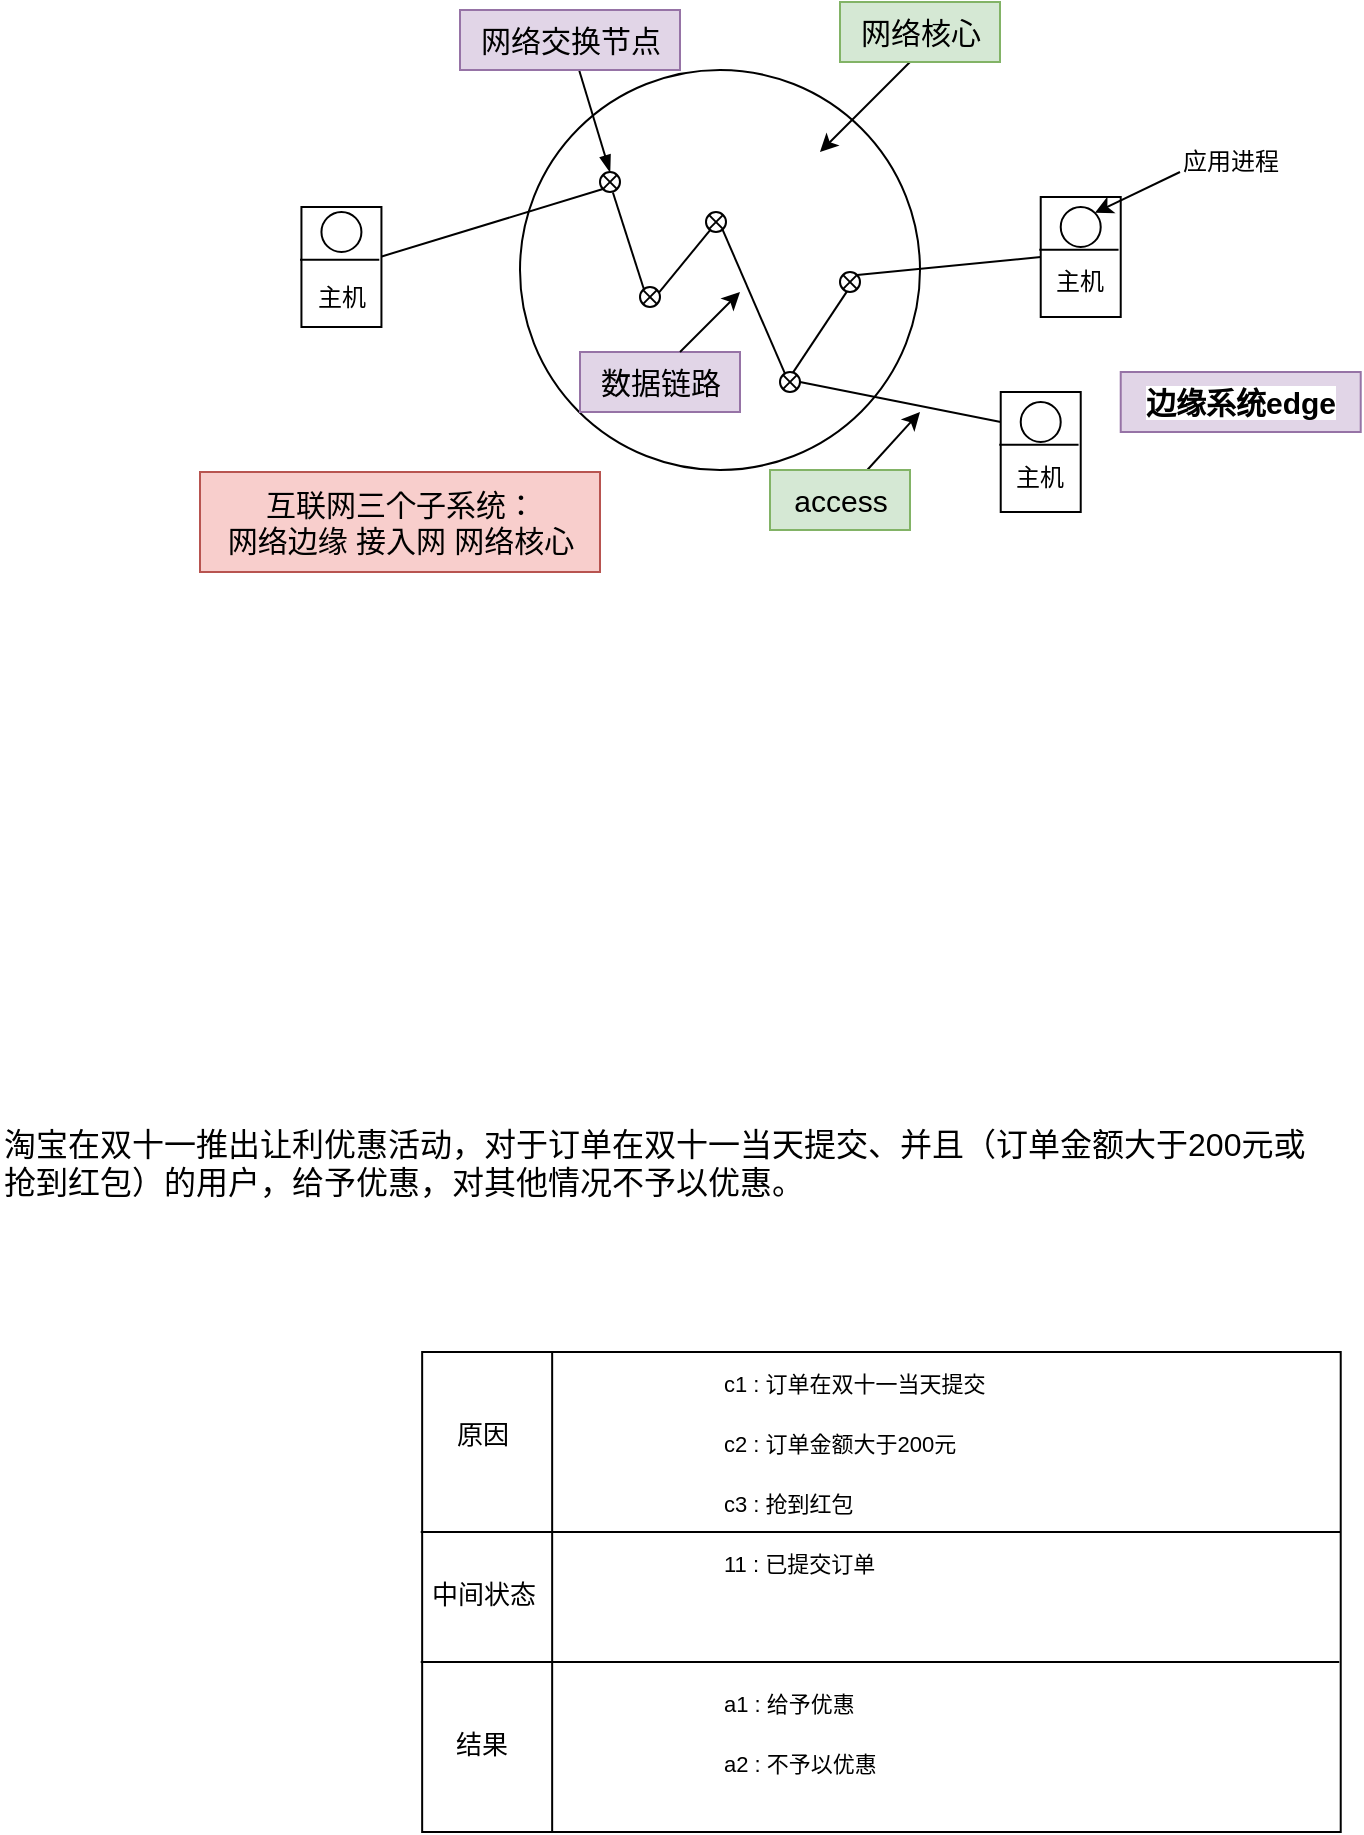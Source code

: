<mxfile version="20.5.3" type="github">
  <diagram id="7_3nWAONBvqbhg6zF68n" name="第 1 页">
    <mxGraphModel dx="593" dy="356" grid="1" gridSize="10" guides="1" tooltips="1" connect="1" arrows="1" fold="1" page="1" pageScale="1" pageWidth="827" pageHeight="1169" math="0" shadow="0">
      <root>
        <mxCell id="0" />
        <mxCell id="1" parent="0" />
        <mxCell id="4xKS2BO0SPP-DSH_cFb6-1" value="" style="ellipse;whiteSpace=wrap;html=1;aspect=fixed;" parent="1" vertex="1">
          <mxGeometry x="310" y="1199" width="200" height="200" as="geometry" />
        </mxCell>
        <mxCell id="4xKS2BO0SPP-DSH_cFb6-40" style="edgeStyle=none;rounded=0;orthogonalLoop=1;jettySize=auto;html=1;exitX=0.5;exitY=0;exitDx=0;exitDy=0;fontSize=15;startArrow=blockThin;startFill=1;endArrow=none;endFill=0;" parent="1" target="4xKS2BO0SPP-DSH_cFb6-39" edge="1">
          <mxGeometry relative="1" as="geometry">
            <mxPoint x="355" y="1250" as="sourcePoint" />
          </mxGeometry>
        </mxCell>
        <mxCell id="4xKS2BO0SPP-DSH_cFb6-13" style="edgeStyle=none;rounded=0;orthogonalLoop=1;jettySize=auto;html=1;exitX=0.729;exitY=0.881;exitDx=0;exitDy=0;entryX=0.265;entryY=0.119;entryDx=0;entryDy=0;entryPerimeter=0;startArrow=none;startFill=0;endArrow=none;endFill=0;exitPerimeter=0;" parent="1" edge="1">
          <mxGeometry relative="1" as="geometry">
            <mxPoint x="411.29" y="1278.81" as="sourcePoint" />
            <mxPoint x="442.65" y="1351.19" as="targetPoint" />
          </mxGeometry>
        </mxCell>
        <mxCell id="4xKS2BO0SPP-DSH_cFb6-12" style="edgeStyle=none;rounded=0;orthogonalLoop=1;jettySize=auto;html=1;exitX=1;exitY=0;exitDx=0;exitDy=0;entryX=0;entryY=1;entryDx=0;entryDy=0;startArrow=none;startFill=0;endArrow=none;endFill=0;" parent="1" edge="1">
          <mxGeometry relative="1" as="geometry">
            <mxPoint x="378.536" y="1311.464" as="sourcePoint" />
            <mxPoint x="405.464" y="1278.536" as="targetPoint" />
          </mxGeometry>
        </mxCell>
        <mxCell id="4xKS2BO0SPP-DSH_cFb6-14" style="edgeStyle=none;rounded=0;orthogonalLoop=1;jettySize=auto;html=1;exitX=0.374;exitY=0.932;exitDx=0;exitDy=0;entryX=0.639;entryY=0.042;entryDx=0;entryDy=0;entryPerimeter=0;startArrow=none;startFill=0;endArrow=none;endFill=0;exitPerimeter=0;" parent="1" edge="1">
          <mxGeometry relative="1" as="geometry">
            <mxPoint x="473.74" y="1309.32" as="sourcePoint" />
            <mxPoint x="446.39" y="1350.42" as="targetPoint" />
          </mxGeometry>
        </mxCell>
        <mxCell id="4xKS2BO0SPP-DSH_cFb6-11" value="" style="endArrow=none;html=1;rounded=0;startArrow=none;startFill=0;exitX=0.232;exitY=-0.023;exitDx=0;exitDy=0;entryX=0.645;entryY=1.023;entryDx=0;entryDy=0;entryPerimeter=0;exitPerimeter=0;" parent="1" edge="1">
          <mxGeometry width="50" height="50" relative="1" as="geometry">
            <mxPoint x="372.32" y="1309.77" as="sourcePoint" />
            <mxPoint x="356.45" y="1260.23" as="targetPoint" />
          </mxGeometry>
        </mxCell>
        <mxCell id="4xKS2BO0SPP-DSH_cFb6-18" style="edgeStyle=none;rounded=0;orthogonalLoop=1;jettySize=auto;html=1;exitX=1;exitY=0.5;exitDx=0;exitDy=0;entryX=0;entryY=1;entryDx=0;entryDy=0;startArrow=none;startFill=0;endArrow=none;endFill=0;" parent="1" target="4xKS2BO0SPP-DSH_cFb6-55" edge="1">
          <mxGeometry relative="1" as="geometry">
            <mxPoint x="240" y="1292.5" as="sourcePoint" />
          </mxGeometry>
        </mxCell>
        <mxCell id="4xKS2BO0SPP-DSH_cFb6-17" style="edgeStyle=none;rounded=0;orthogonalLoop=1;jettySize=auto;html=1;exitX=0;exitY=0.5;exitDx=0;exitDy=0;entryX=1;entryY=0;entryDx=0;entryDy=0;startArrow=none;startFill=0;endArrow=none;endFill=0;" parent="1" source="4xKS2BO0SPP-DSH_cFb6-16" target="4xKS2BO0SPP-DSH_cFb6-50" edge="1">
          <mxGeometry relative="1" as="geometry" />
        </mxCell>
        <mxCell id="4xKS2BO0SPP-DSH_cFb6-16" value="" style="rounded=0;whiteSpace=wrap;html=1;" parent="1" vertex="1">
          <mxGeometry x="570.36" y="1262.5" width="40" height="60" as="geometry" />
        </mxCell>
        <mxCell id="4xKS2BO0SPP-DSH_cFb6-20" style="edgeStyle=none;rounded=0;orthogonalLoop=1;jettySize=auto;html=1;exitX=-0.018;exitY=0.44;exitDx=0;exitDy=0;startArrow=none;startFill=0;endArrow=none;endFill=0;entryX=0.973;entryY=0.44;entryDx=0;entryDy=0;entryPerimeter=0;exitPerimeter=0;" parent="1" source="4xKS2BO0SPP-DSH_cFb6-16" target="4xKS2BO0SPP-DSH_cFb6-16" edge="1">
          <mxGeometry relative="1" as="geometry">
            <mxPoint x="610.36" y="1282.5" as="targetPoint" />
          </mxGeometry>
        </mxCell>
        <mxCell id="4xKS2BO0SPP-DSH_cFb6-21" value="主机" style="text;html=1;strokeColor=none;fillColor=none;align=center;verticalAlign=middle;whiteSpace=wrap;rounded=0;" parent="1" vertex="1">
          <mxGeometry x="560" y="1290" width="60" height="30" as="geometry" />
        </mxCell>
        <mxCell id="4xKS2BO0SPP-DSH_cFb6-23" style="edgeStyle=none;rounded=0;orthogonalLoop=1;jettySize=auto;html=1;exitX=1;exitY=0;exitDx=0;exitDy=0;startArrow=classic;startFill=1;endArrow=none;endFill=0;" parent="1" source="4xKS2BO0SPP-DSH_cFb6-22" edge="1">
          <mxGeometry relative="1" as="geometry">
            <mxPoint x="640" y="1250" as="targetPoint" />
          </mxGeometry>
        </mxCell>
        <mxCell id="4xKS2BO0SPP-DSH_cFb6-22" value="" style="ellipse;whiteSpace=wrap;html=1;" parent="1" vertex="1">
          <mxGeometry x="580.36" y="1267.5" width="20" height="20" as="geometry" />
        </mxCell>
        <mxCell id="4xKS2BO0SPP-DSH_cFb6-24" value="应用进程" style="text;html=1;align=center;verticalAlign=middle;resizable=0;points=[];autosize=1;strokeColor=none;fillColor=none;" parent="1" vertex="1">
          <mxGeometry x="630" y="1230" width="70" height="30" as="geometry" />
        </mxCell>
        <mxCell id="4xKS2BO0SPP-DSH_cFb6-25" value="" style="rounded=0;whiteSpace=wrap;html=1;" parent="1" vertex="1">
          <mxGeometry x="200.72" y="1267.5" width="40" height="60" as="geometry" />
        </mxCell>
        <mxCell id="4xKS2BO0SPP-DSH_cFb6-26" style="edgeStyle=none;rounded=0;orthogonalLoop=1;jettySize=auto;html=1;exitX=-0.018;exitY=0.44;exitDx=0;exitDy=0;startArrow=none;startFill=0;endArrow=none;endFill=0;entryX=0.973;entryY=0.44;entryDx=0;entryDy=0;entryPerimeter=0;exitPerimeter=0;" parent="1" source="4xKS2BO0SPP-DSH_cFb6-25" target="4xKS2BO0SPP-DSH_cFb6-25" edge="1">
          <mxGeometry relative="1" as="geometry">
            <mxPoint x="250.72" y="1342.5" as="targetPoint" />
          </mxGeometry>
        </mxCell>
        <mxCell id="4xKS2BO0SPP-DSH_cFb6-27" value="" style="ellipse;whiteSpace=wrap;html=1;" parent="1" vertex="1">
          <mxGeometry x="210.72" y="1270" width="20" height="20" as="geometry" />
        </mxCell>
        <mxCell id="4xKS2BO0SPP-DSH_cFb6-29" value="主机" style="text;html=1;strokeColor=none;fillColor=none;align=center;verticalAlign=middle;whiteSpace=wrap;rounded=0;" parent="1" vertex="1">
          <mxGeometry x="190.72" y="1297.5" width="60" height="30" as="geometry" />
        </mxCell>
        <mxCell id="4xKS2BO0SPP-DSH_cFb6-31" value="" style="rounded=0;whiteSpace=wrap;html=1;" parent="1" vertex="1">
          <mxGeometry x="550.36" y="1360" width="40" height="60" as="geometry" />
        </mxCell>
        <mxCell id="4xKS2BO0SPP-DSH_cFb6-32" style="edgeStyle=none;rounded=0;orthogonalLoop=1;jettySize=auto;html=1;exitX=-0.018;exitY=0.44;exitDx=0;exitDy=0;startArrow=none;startFill=0;endArrow=none;endFill=0;entryX=0.973;entryY=0.44;entryDx=0;entryDy=0;entryPerimeter=0;exitPerimeter=0;" parent="1" source="4xKS2BO0SPP-DSH_cFb6-31" target="4xKS2BO0SPP-DSH_cFb6-31" edge="1">
          <mxGeometry relative="1" as="geometry">
            <mxPoint x="590.36" y="1380" as="targetPoint" />
          </mxGeometry>
        </mxCell>
        <mxCell id="4xKS2BO0SPP-DSH_cFb6-33" value="主机" style="text;html=1;strokeColor=none;fillColor=none;align=center;verticalAlign=middle;whiteSpace=wrap;rounded=0;" parent="1" vertex="1">
          <mxGeometry x="540" y="1387.5" width="60" height="30" as="geometry" />
        </mxCell>
        <mxCell id="4xKS2BO0SPP-DSH_cFb6-34" value="" style="ellipse;whiteSpace=wrap;html=1;" parent="1" vertex="1">
          <mxGeometry x="560.36" y="1365" width="20" height="20" as="geometry" />
        </mxCell>
        <mxCell id="4xKS2BO0SPP-DSH_cFb6-37" value="&lt;font style=&quot;font-size: 15px;&quot;&gt;&lt;b style=&quot;background-color: rgb(255, 255, 255);&quot;&gt;边缘系统edge&lt;/b&gt;&lt;/font&gt;" style="text;html=1;align=center;verticalAlign=middle;resizable=0;points=[];autosize=1;strokeColor=#9673a6;fillColor=#e1d5e7;" parent="1" vertex="1">
          <mxGeometry x="610.36" y="1350" width="120" height="30" as="geometry" />
        </mxCell>
        <mxCell id="4xKS2BO0SPP-DSH_cFb6-39" value="网络交换节点" style="text;html=1;align=center;verticalAlign=middle;resizable=0;points=[];autosize=1;strokeColor=#9673a6;fillColor=#e1d5e7;fontSize=15;" parent="1" vertex="1">
          <mxGeometry x="280" y="1169" width="110" height="30" as="geometry" />
        </mxCell>
        <mxCell id="4xKS2BO0SPP-DSH_cFb6-41" value="数据链路" style="text;html=1;align=center;verticalAlign=middle;resizable=0;points=[];autosize=1;strokeColor=#9673a6;fillColor=#e1d5e7;fontSize=15;" parent="1" vertex="1">
          <mxGeometry x="340" y="1340" width="80" height="30" as="geometry" />
        </mxCell>
        <mxCell id="4xKS2BO0SPP-DSH_cFb6-44" value="" style="endArrow=classic;html=1;rounded=0;fontSize=15;exitX=0.625;exitY=0;exitDx=0;exitDy=0;exitPerimeter=0;" parent="1" source="4xKS2BO0SPP-DSH_cFb6-41" edge="1">
          <mxGeometry width="50" height="50" relative="1" as="geometry">
            <mxPoint x="400" y="1310" as="sourcePoint" />
            <mxPoint x="420" y="1310" as="targetPoint" />
          </mxGeometry>
        </mxCell>
        <mxCell id="4xKS2BO0SPP-DSH_cFb6-50" value="" style="shape=sumEllipse;perimeter=ellipsePerimeter;whiteSpace=wrap;html=1;backgroundOutline=1;labelBackgroundColor=#;fontSize=15;" parent="1" vertex="1">
          <mxGeometry x="470" y="1300" width="10" height="10" as="geometry" />
        </mxCell>
        <mxCell id="4xKS2BO0SPP-DSH_cFb6-58" style="edgeStyle=none;rounded=0;orthogonalLoop=1;jettySize=auto;html=1;exitX=1;exitY=0.5;exitDx=0;exitDy=0;entryX=0;entryY=0.25;entryDx=0;entryDy=0;fontSize=15;startArrow=none;startFill=0;endArrow=none;endFill=0;" parent="1" source="4xKS2BO0SPP-DSH_cFb6-51" target="4xKS2BO0SPP-DSH_cFb6-31" edge="1">
          <mxGeometry relative="1" as="geometry" />
        </mxCell>
        <mxCell id="4xKS2BO0SPP-DSH_cFb6-51" value="" style="shape=sumEllipse;perimeter=ellipsePerimeter;whiteSpace=wrap;html=1;backgroundOutline=1;labelBackgroundColor=#;fontSize=15;" parent="1" vertex="1">
          <mxGeometry x="440" y="1350" width="10" height="10" as="geometry" />
        </mxCell>
        <mxCell id="4xKS2BO0SPP-DSH_cFb6-53" value="" style="shape=sumEllipse;perimeter=ellipsePerimeter;whiteSpace=wrap;html=1;backgroundOutline=1;labelBackgroundColor=#;fontSize=15;direction=south;" parent="1" vertex="1">
          <mxGeometry x="403" y="1270" width="10" height="10" as="geometry" />
        </mxCell>
        <mxCell id="4xKS2BO0SPP-DSH_cFb6-54" value="" style="shape=sumEllipse;perimeter=ellipsePerimeter;whiteSpace=wrap;html=1;backgroundOutline=1;labelBackgroundColor=#;fontSize=15;" parent="1" vertex="1">
          <mxGeometry x="370" y="1307.5" width="10" height="10" as="geometry" />
        </mxCell>
        <mxCell id="4xKS2BO0SPP-DSH_cFb6-55" value="" style="shape=sumEllipse;perimeter=ellipsePerimeter;whiteSpace=wrap;html=1;backgroundOutline=1;labelBackgroundColor=#;fontSize=15;" parent="1" vertex="1">
          <mxGeometry x="350" y="1250" width="10" height="10" as="geometry" />
        </mxCell>
        <mxCell id="4xKS2BO0SPP-DSH_cFb6-56" value="" style="endArrow=none;html=1;rounded=0;fontSize=15;startArrow=classic;startFill=1;endFill=0;" parent="1" edge="1">
          <mxGeometry width="50" height="50" relative="1" as="geometry">
            <mxPoint x="460" y="1240" as="sourcePoint" />
            <mxPoint x="510" y="1190" as="targetPoint" />
          </mxGeometry>
        </mxCell>
        <mxCell id="4xKS2BO0SPP-DSH_cFb6-57" value="网络核心" style="text;html=1;align=center;verticalAlign=middle;resizable=0;points=[];autosize=1;strokeColor=#82b366;fillColor=#d5e8d4;fontSize=15;" parent="1" vertex="1">
          <mxGeometry x="470" y="1165" width="80" height="30" as="geometry" />
        </mxCell>
        <mxCell id="4xKS2BO0SPP-DSH_cFb6-59" value="" style="endArrow=classic;html=1;rounded=0;fontSize=15;" parent="1" source="4xKS2BO0SPP-DSH_cFb6-60" edge="1">
          <mxGeometry width="50" height="50" relative="1" as="geometry">
            <mxPoint x="480" y="1410" as="sourcePoint" />
            <mxPoint x="510" y="1370" as="targetPoint" />
          </mxGeometry>
        </mxCell>
        <mxCell id="4xKS2BO0SPP-DSH_cFb6-60" value="access" style="text;html=1;align=center;verticalAlign=middle;resizable=0;points=[];autosize=1;strokeColor=#82b366;fillColor=#d5e8d4;fontSize=15;" parent="1" vertex="1">
          <mxGeometry x="435" y="1399" width="70" height="30" as="geometry" />
        </mxCell>
        <mxCell id="4xKS2BO0SPP-DSH_cFb6-61" value="互联网三个子系统：&lt;br&gt;网络边缘 接入网 网络核心" style="text;html=1;align=center;verticalAlign=middle;resizable=0;points=[];autosize=1;strokeColor=#b85450;fillColor=#f8cecc;fontSize=15;" parent="1" vertex="1">
          <mxGeometry x="150" y="1400" width="200" height="50" as="geometry" />
        </mxCell>
        <mxCell id="IB9hqiOk1aJsNqtFWWth-1" value="&lt;span style=&quot;font-size: 16px;&quot;&gt;淘宝在双十一推出让利优惠活动，对于订单在双十一当天提交、并且（订单金额大于&lt;span lang=&quot;EN-US&quot;&gt;200&lt;/span&gt;元或抢到红包）的用户，给予优惠，对其他情况不予以优惠。&lt;/span&gt;" style="text;whiteSpace=wrap;html=1;" vertex="1" parent="1">
          <mxGeometry x="50" y="1720" width="660" height="50" as="geometry" />
        </mxCell>
        <mxCell id="IB9hqiOk1aJsNqtFWWth-94" value="" style="group" vertex="1" connectable="0" parent="1">
          <mxGeometry x="260.36" y="1840" width="463.64" height="240" as="geometry" />
        </mxCell>
        <mxCell id="IB9hqiOk1aJsNqtFWWth-90" value="" style="verticalLabelPosition=bottom;verticalAlign=top;html=1;shape=mxgraph.basic.rect;fillColor2=none;strokeWidth=1;size=20;indent=5;fontSize=16;" vertex="1" parent="IB9hqiOk1aJsNqtFWWth-94">
          <mxGeometry x="0.72" width="459.28" height="240" as="geometry" />
        </mxCell>
        <mxCell id="IB9hqiOk1aJsNqtFWWth-91" value="" style="line;strokeWidth=1;html=1;perimeter=backbonePerimeter;points=[];outlineConnect=0;fontSize=16;" vertex="1" parent="IB9hqiOk1aJsNqtFWWth-94">
          <mxGeometry y="85" width="460" height="10" as="geometry" />
        </mxCell>
        <mxCell id="IB9hqiOk1aJsNqtFWWth-92" value="" style="line;strokeWidth=1;html=1;perimeter=backbonePerimeter;points=[];outlineConnect=0;fontSize=16;" vertex="1" parent="IB9hqiOk1aJsNqtFWWth-94">
          <mxGeometry y="150" width="459.28" height="10" as="geometry" />
        </mxCell>
        <mxCell id="IB9hqiOk1aJsNqtFWWth-93" value="" style="line;strokeWidth=1;direction=south;html=1;perimeter=backbonePerimeter;points=[];outlineConnect=0;fontSize=16;" vertex="1" parent="IB9hqiOk1aJsNqtFWWth-94">
          <mxGeometry x="60.72" width="10" height="240" as="geometry" />
        </mxCell>
        <mxCell id="IB9hqiOk1aJsNqtFWWth-95" value="&lt;font style=&quot;font-size: 13px;&quot;&gt;原因&lt;/font&gt;" style="text;html=1;strokeColor=none;fillColor=none;align=center;verticalAlign=middle;whiteSpace=wrap;rounded=0;strokeWidth=1;fontSize=16;" vertex="1" parent="IB9hqiOk1aJsNqtFWWth-94">
          <mxGeometry x="1.44" y="20" width="59.28" height="40" as="geometry" />
        </mxCell>
        <mxCell id="IB9hqiOk1aJsNqtFWWth-96" value="&lt;font style=&quot;font-size: 13px;&quot;&gt;中间状态&lt;/font&gt;" style="text;html=1;strokeColor=none;fillColor=none;align=center;verticalAlign=middle;whiteSpace=wrap;rounded=0;strokeWidth=1;fontSize=16;" vertex="1" parent="IB9hqiOk1aJsNqtFWWth-94">
          <mxGeometry x="1.44" y="105" width="60" height="30" as="geometry" />
        </mxCell>
        <mxCell id="IB9hqiOk1aJsNqtFWWth-97" value="&lt;font style=&quot;font-size: 13px;&quot;&gt;结果&lt;/font&gt;" style="text;html=1;strokeColor=none;fillColor=none;align=center;verticalAlign=middle;whiteSpace=wrap;rounded=0;strokeWidth=1;fontSize=16;" vertex="1" parent="IB9hqiOk1aJsNqtFWWth-94">
          <mxGeometry x="0.72" y="180" width="60" height="30" as="geometry" />
        </mxCell>
        <mxCell id="IB9hqiOk1aJsNqtFWWth-99" value="&lt;font style=&quot;font-size: 11px;&quot;&gt;c1 : 订单在双十一当天提交&lt;/font&gt;" style="text;html=1;strokeColor=none;fillColor=none;align=left;verticalAlign=middle;whiteSpace=wrap;rounded=0;strokeWidth=1;fontSize=13;" vertex="1" parent="IB9hqiOk1aJsNqtFWWth-94">
          <mxGeometry x="150" width="310" height="30" as="geometry" />
        </mxCell>
        <mxCell id="IB9hqiOk1aJsNqtFWWth-100" value="&lt;font style=&quot;font-size: 11px;&quot;&gt;c2 : 订单金额大于200元&lt;/font&gt;" style="text;html=1;strokeColor=none;fillColor=none;align=left;verticalAlign=middle;whiteSpace=wrap;rounded=0;strokeWidth=1;fontSize=13;" vertex="1" parent="IB9hqiOk1aJsNqtFWWth-94">
          <mxGeometry x="150" y="30" width="310" height="30" as="geometry" />
        </mxCell>
        <mxCell id="IB9hqiOk1aJsNqtFWWth-101" value="&lt;font style=&quot;font-size: 11px;&quot;&gt;c3 : 抢到红包&lt;/font&gt;" style="text;html=1;strokeColor=none;fillColor=none;align=left;verticalAlign=middle;whiteSpace=wrap;rounded=0;strokeWidth=1;fontSize=13;" vertex="1" parent="IB9hqiOk1aJsNqtFWWth-94">
          <mxGeometry x="150" y="60" width="310" height="30" as="geometry" />
        </mxCell>
        <mxCell id="IB9hqiOk1aJsNqtFWWth-103" value="&lt;font style=&quot;font-size: 11px;&quot;&gt;11 : 已提交订单&lt;/font&gt;" style="text;html=1;strokeColor=none;fillColor=none;align=left;verticalAlign=middle;whiteSpace=wrap;rounded=0;strokeWidth=1;fontSize=13;" vertex="1" parent="IB9hqiOk1aJsNqtFWWth-94">
          <mxGeometry x="150" y="90" width="310" height="30" as="geometry" />
        </mxCell>
        <mxCell id="IB9hqiOk1aJsNqtFWWth-104" value="&lt;font style=&quot;font-size: 11px;&quot;&gt;a1 : 给予优惠&lt;/font&gt;" style="text;html=1;strokeColor=none;fillColor=none;align=left;verticalAlign=middle;whiteSpace=wrap;rounded=0;strokeWidth=1;fontSize=13;" vertex="1" parent="IB9hqiOk1aJsNqtFWWth-94">
          <mxGeometry x="149.28" y="160" width="310" height="30" as="geometry" />
        </mxCell>
        <mxCell id="IB9hqiOk1aJsNqtFWWth-105" value="&lt;font style=&quot;font-size: 11px;&quot;&gt;a2 : 不予以优惠&lt;/font&gt;" style="text;html=1;strokeColor=none;fillColor=none;align=left;verticalAlign=middle;whiteSpace=wrap;rounded=0;strokeWidth=1;fontSize=13;" vertex="1" parent="IB9hqiOk1aJsNqtFWWth-94">
          <mxGeometry x="149.28" y="190" width="310" height="30" as="geometry" />
        </mxCell>
      </root>
    </mxGraphModel>
  </diagram>
</mxfile>
